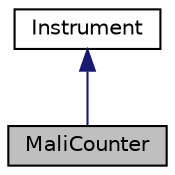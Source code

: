 digraph "MaliCounter"
{
 // LATEX_PDF_SIZE
  edge [fontname="Helvetica",fontsize="10",labelfontname="Helvetica",labelfontsize="10"];
  node [fontname="Helvetica",fontsize="10",shape=record];
  Node1 [label="MaliCounter",height=0.2,width=0.4,color="black", fillcolor="grey75", style="filled", fontcolor="black",tooltip="Instrument implementation for mali hw counters."];
  Node2 -> Node1 [dir="back",color="midnightblue",fontsize="10",style="solid",fontname="Helvetica"];
  Node2 [label="Instrument",height=0.2,width=0.4,color="black", fillcolor="white", style="filled",URL="$classarm__compute_1_1test_1_1framework_1_1_instrument.xhtml",tooltip="Interface for classes that can be used to measure performance."];
}
